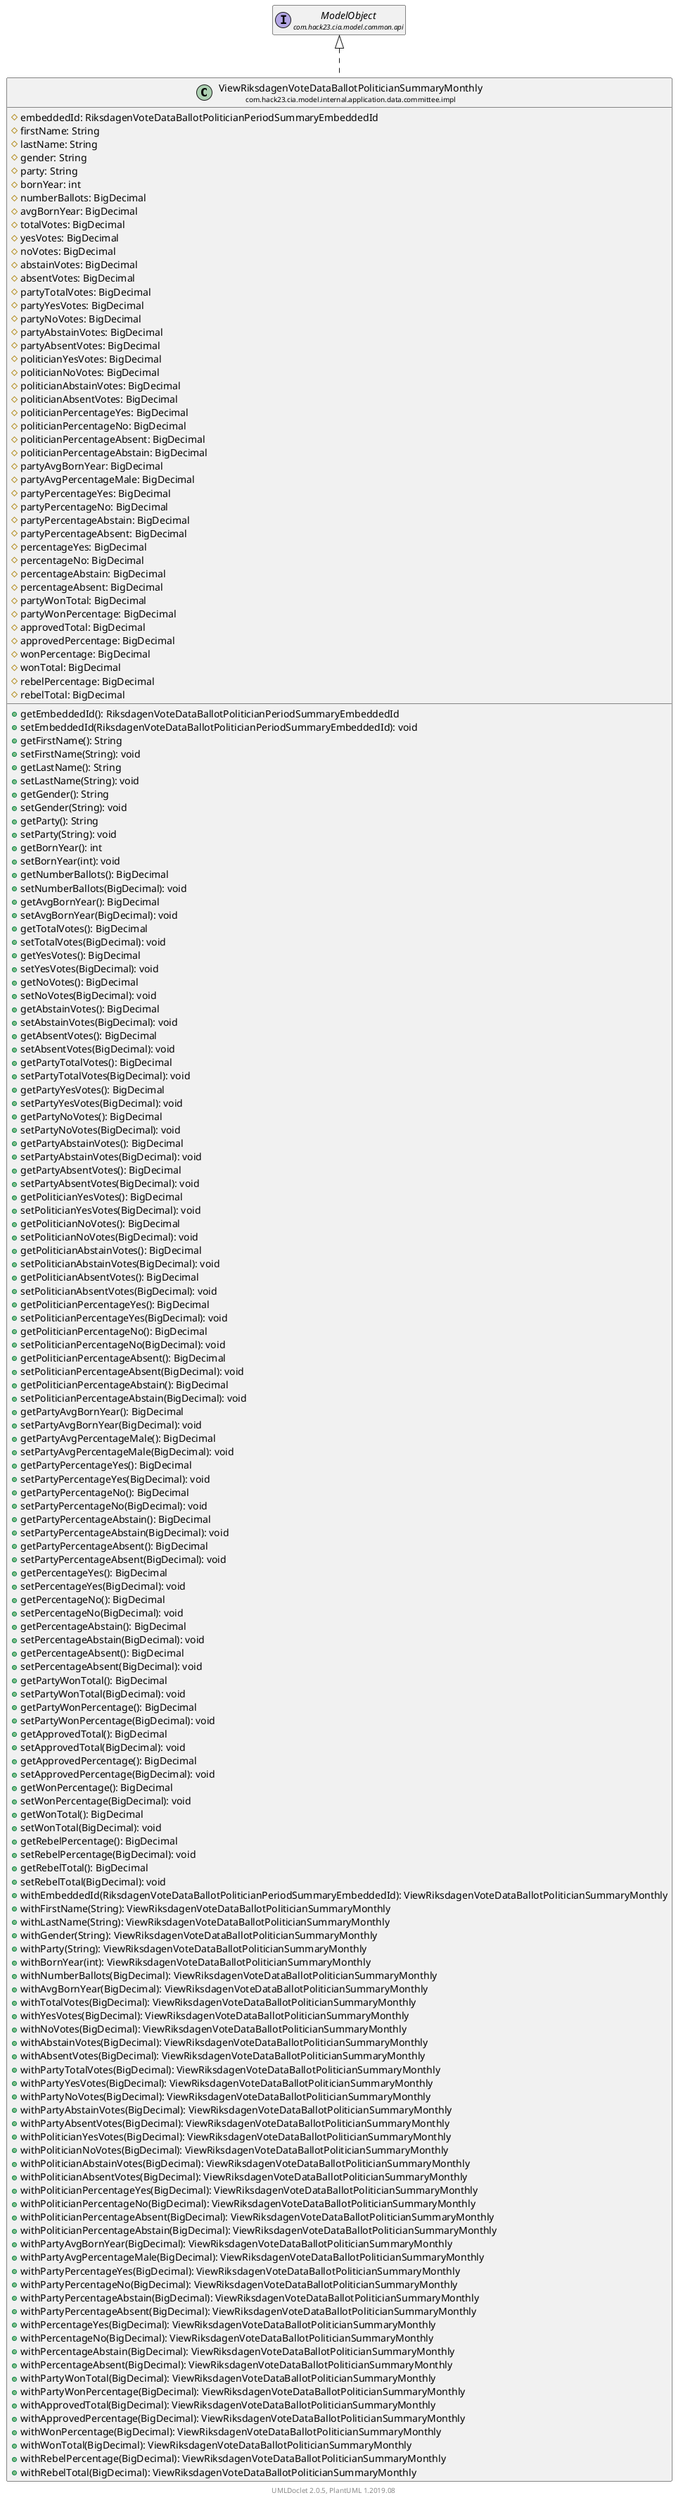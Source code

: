 @startuml
    set namespaceSeparator none
    hide empty fields
    hide empty methods

    class "<size:14>ViewRiksdagenVoteDataBallotPoliticianSummaryMonthly\n<size:10>com.hack23.cia.model.internal.application.data.committee.impl" as com.hack23.cia.model.internal.application.data.committee.impl.ViewRiksdagenVoteDataBallotPoliticianSummaryMonthly [[ViewRiksdagenVoteDataBallotPoliticianSummaryMonthly.html]] {
        #embeddedId: RiksdagenVoteDataBallotPoliticianPeriodSummaryEmbeddedId
        #firstName: String
        #lastName: String
        #gender: String
        #party: String
        #bornYear: int
        #numberBallots: BigDecimal
        #avgBornYear: BigDecimal
        #totalVotes: BigDecimal
        #yesVotes: BigDecimal
        #noVotes: BigDecimal
        #abstainVotes: BigDecimal
        #absentVotes: BigDecimal
        #partyTotalVotes: BigDecimal
        #partyYesVotes: BigDecimal
        #partyNoVotes: BigDecimal
        #partyAbstainVotes: BigDecimal
        #partyAbsentVotes: BigDecimal
        #politicianYesVotes: BigDecimal
        #politicianNoVotes: BigDecimal
        #politicianAbstainVotes: BigDecimal
        #politicianAbsentVotes: BigDecimal
        #politicianPercentageYes: BigDecimal
        #politicianPercentageNo: BigDecimal
        #politicianPercentageAbsent: BigDecimal
        #politicianPercentageAbstain: BigDecimal
        #partyAvgBornYear: BigDecimal
        #partyAvgPercentageMale: BigDecimal
        #partyPercentageYes: BigDecimal
        #partyPercentageNo: BigDecimal
        #partyPercentageAbstain: BigDecimal
        #partyPercentageAbsent: BigDecimal
        #percentageYes: BigDecimal
        #percentageNo: BigDecimal
        #percentageAbstain: BigDecimal
        #percentageAbsent: BigDecimal
        #partyWonTotal: BigDecimal
        #partyWonPercentage: BigDecimal
        #approvedTotal: BigDecimal
        #approvedPercentage: BigDecimal
        #wonPercentage: BigDecimal
        #wonTotal: BigDecimal
        #rebelPercentage: BigDecimal
        #rebelTotal: BigDecimal
        +getEmbeddedId(): RiksdagenVoteDataBallotPoliticianPeriodSummaryEmbeddedId
        +setEmbeddedId(RiksdagenVoteDataBallotPoliticianPeriodSummaryEmbeddedId): void
        +getFirstName(): String
        +setFirstName(String): void
        +getLastName(): String
        +setLastName(String): void
        +getGender(): String
        +setGender(String): void
        +getParty(): String
        +setParty(String): void
        +getBornYear(): int
        +setBornYear(int): void
        +getNumberBallots(): BigDecimal
        +setNumberBallots(BigDecimal): void
        +getAvgBornYear(): BigDecimal
        +setAvgBornYear(BigDecimal): void
        +getTotalVotes(): BigDecimal
        +setTotalVotes(BigDecimal): void
        +getYesVotes(): BigDecimal
        +setYesVotes(BigDecimal): void
        +getNoVotes(): BigDecimal
        +setNoVotes(BigDecimal): void
        +getAbstainVotes(): BigDecimal
        +setAbstainVotes(BigDecimal): void
        +getAbsentVotes(): BigDecimal
        +setAbsentVotes(BigDecimal): void
        +getPartyTotalVotes(): BigDecimal
        +setPartyTotalVotes(BigDecimal): void
        +getPartyYesVotes(): BigDecimal
        +setPartyYesVotes(BigDecimal): void
        +getPartyNoVotes(): BigDecimal
        +setPartyNoVotes(BigDecimal): void
        +getPartyAbstainVotes(): BigDecimal
        +setPartyAbstainVotes(BigDecimal): void
        +getPartyAbsentVotes(): BigDecimal
        +setPartyAbsentVotes(BigDecimal): void
        +getPoliticianYesVotes(): BigDecimal
        +setPoliticianYesVotes(BigDecimal): void
        +getPoliticianNoVotes(): BigDecimal
        +setPoliticianNoVotes(BigDecimal): void
        +getPoliticianAbstainVotes(): BigDecimal
        +setPoliticianAbstainVotes(BigDecimal): void
        +getPoliticianAbsentVotes(): BigDecimal
        +setPoliticianAbsentVotes(BigDecimal): void
        +getPoliticianPercentageYes(): BigDecimal
        +setPoliticianPercentageYes(BigDecimal): void
        +getPoliticianPercentageNo(): BigDecimal
        +setPoliticianPercentageNo(BigDecimal): void
        +getPoliticianPercentageAbsent(): BigDecimal
        +setPoliticianPercentageAbsent(BigDecimal): void
        +getPoliticianPercentageAbstain(): BigDecimal
        +setPoliticianPercentageAbstain(BigDecimal): void
        +getPartyAvgBornYear(): BigDecimal
        +setPartyAvgBornYear(BigDecimal): void
        +getPartyAvgPercentageMale(): BigDecimal
        +setPartyAvgPercentageMale(BigDecimal): void
        +getPartyPercentageYes(): BigDecimal
        +setPartyPercentageYes(BigDecimal): void
        +getPartyPercentageNo(): BigDecimal
        +setPartyPercentageNo(BigDecimal): void
        +getPartyPercentageAbstain(): BigDecimal
        +setPartyPercentageAbstain(BigDecimal): void
        +getPartyPercentageAbsent(): BigDecimal
        +setPartyPercentageAbsent(BigDecimal): void
        +getPercentageYes(): BigDecimal
        +setPercentageYes(BigDecimal): void
        +getPercentageNo(): BigDecimal
        +setPercentageNo(BigDecimal): void
        +getPercentageAbstain(): BigDecimal
        +setPercentageAbstain(BigDecimal): void
        +getPercentageAbsent(): BigDecimal
        +setPercentageAbsent(BigDecimal): void
        +getPartyWonTotal(): BigDecimal
        +setPartyWonTotal(BigDecimal): void
        +getPartyWonPercentage(): BigDecimal
        +setPartyWonPercentage(BigDecimal): void
        +getApprovedTotal(): BigDecimal
        +setApprovedTotal(BigDecimal): void
        +getApprovedPercentage(): BigDecimal
        +setApprovedPercentage(BigDecimal): void
        +getWonPercentage(): BigDecimal
        +setWonPercentage(BigDecimal): void
        +getWonTotal(): BigDecimal
        +setWonTotal(BigDecimal): void
        +getRebelPercentage(): BigDecimal
        +setRebelPercentage(BigDecimal): void
        +getRebelTotal(): BigDecimal
        +setRebelTotal(BigDecimal): void
        +withEmbeddedId(RiksdagenVoteDataBallotPoliticianPeriodSummaryEmbeddedId): ViewRiksdagenVoteDataBallotPoliticianSummaryMonthly
        +withFirstName(String): ViewRiksdagenVoteDataBallotPoliticianSummaryMonthly
        +withLastName(String): ViewRiksdagenVoteDataBallotPoliticianSummaryMonthly
        +withGender(String): ViewRiksdagenVoteDataBallotPoliticianSummaryMonthly
        +withParty(String): ViewRiksdagenVoteDataBallotPoliticianSummaryMonthly
        +withBornYear(int): ViewRiksdagenVoteDataBallotPoliticianSummaryMonthly
        +withNumberBallots(BigDecimal): ViewRiksdagenVoteDataBallotPoliticianSummaryMonthly
        +withAvgBornYear(BigDecimal): ViewRiksdagenVoteDataBallotPoliticianSummaryMonthly
        +withTotalVotes(BigDecimal): ViewRiksdagenVoteDataBallotPoliticianSummaryMonthly
        +withYesVotes(BigDecimal): ViewRiksdagenVoteDataBallotPoliticianSummaryMonthly
        +withNoVotes(BigDecimal): ViewRiksdagenVoteDataBallotPoliticianSummaryMonthly
        +withAbstainVotes(BigDecimal): ViewRiksdagenVoteDataBallotPoliticianSummaryMonthly
        +withAbsentVotes(BigDecimal): ViewRiksdagenVoteDataBallotPoliticianSummaryMonthly
        +withPartyTotalVotes(BigDecimal): ViewRiksdagenVoteDataBallotPoliticianSummaryMonthly
        +withPartyYesVotes(BigDecimal): ViewRiksdagenVoteDataBallotPoliticianSummaryMonthly
        +withPartyNoVotes(BigDecimal): ViewRiksdagenVoteDataBallotPoliticianSummaryMonthly
        +withPartyAbstainVotes(BigDecimal): ViewRiksdagenVoteDataBallotPoliticianSummaryMonthly
        +withPartyAbsentVotes(BigDecimal): ViewRiksdagenVoteDataBallotPoliticianSummaryMonthly
        +withPoliticianYesVotes(BigDecimal): ViewRiksdagenVoteDataBallotPoliticianSummaryMonthly
        +withPoliticianNoVotes(BigDecimal): ViewRiksdagenVoteDataBallotPoliticianSummaryMonthly
        +withPoliticianAbstainVotes(BigDecimal): ViewRiksdagenVoteDataBallotPoliticianSummaryMonthly
        +withPoliticianAbsentVotes(BigDecimal): ViewRiksdagenVoteDataBallotPoliticianSummaryMonthly
        +withPoliticianPercentageYes(BigDecimal): ViewRiksdagenVoteDataBallotPoliticianSummaryMonthly
        +withPoliticianPercentageNo(BigDecimal): ViewRiksdagenVoteDataBallotPoliticianSummaryMonthly
        +withPoliticianPercentageAbsent(BigDecimal): ViewRiksdagenVoteDataBallotPoliticianSummaryMonthly
        +withPoliticianPercentageAbstain(BigDecimal): ViewRiksdagenVoteDataBallotPoliticianSummaryMonthly
        +withPartyAvgBornYear(BigDecimal): ViewRiksdagenVoteDataBallotPoliticianSummaryMonthly
        +withPartyAvgPercentageMale(BigDecimal): ViewRiksdagenVoteDataBallotPoliticianSummaryMonthly
        +withPartyPercentageYes(BigDecimal): ViewRiksdagenVoteDataBallotPoliticianSummaryMonthly
        +withPartyPercentageNo(BigDecimal): ViewRiksdagenVoteDataBallotPoliticianSummaryMonthly
        +withPartyPercentageAbstain(BigDecimal): ViewRiksdagenVoteDataBallotPoliticianSummaryMonthly
        +withPartyPercentageAbsent(BigDecimal): ViewRiksdagenVoteDataBallotPoliticianSummaryMonthly
        +withPercentageYes(BigDecimal): ViewRiksdagenVoteDataBallotPoliticianSummaryMonthly
        +withPercentageNo(BigDecimal): ViewRiksdagenVoteDataBallotPoliticianSummaryMonthly
        +withPercentageAbstain(BigDecimal): ViewRiksdagenVoteDataBallotPoliticianSummaryMonthly
        +withPercentageAbsent(BigDecimal): ViewRiksdagenVoteDataBallotPoliticianSummaryMonthly
        +withPartyWonTotal(BigDecimal): ViewRiksdagenVoteDataBallotPoliticianSummaryMonthly
        +withPartyWonPercentage(BigDecimal): ViewRiksdagenVoteDataBallotPoliticianSummaryMonthly
        +withApprovedTotal(BigDecimal): ViewRiksdagenVoteDataBallotPoliticianSummaryMonthly
        +withApprovedPercentage(BigDecimal): ViewRiksdagenVoteDataBallotPoliticianSummaryMonthly
        +withWonPercentage(BigDecimal): ViewRiksdagenVoteDataBallotPoliticianSummaryMonthly
        +withWonTotal(BigDecimal): ViewRiksdagenVoteDataBallotPoliticianSummaryMonthly
        +withRebelPercentage(BigDecimal): ViewRiksdagenVoteDataBallotPoliticianSummaryMonthly
        +withRebelTotal(BigDecimal): ViewRiksdagenVoteDataBallotPoliticianSummaryMonthly
    }

    interface "<size:14>ModelObject\n<size:10>com.hack23.cia.model.common.api" as com.hack23.cia.model.common.api.ModelObject

    com.hack23.cia.model.common.api.ModelObject <|.. com.hack23.cia.model.internal.application.data.committee.impl.ViewRiksdagenVoteDataBallotPoliticianSummaryMonthly

    center footer UMLDoclet 2.0.5, PlantUML 1.2019.08
@enduml
